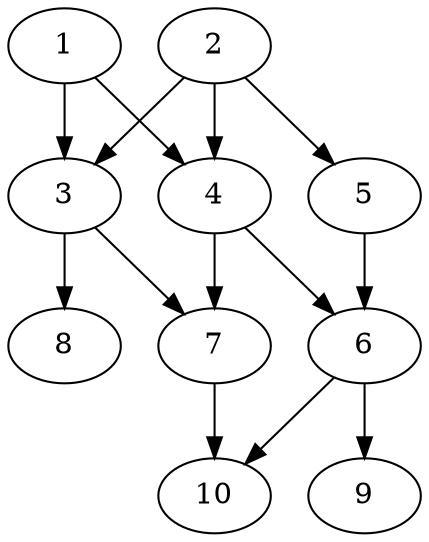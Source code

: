 // DAG automatically generated by daggen at Thu Oct  3 13:58:04 2019
// ./daggen --dot -n 10 --ccr 0.5 --fat 0.5 --regular 0.7 --density 0.7 --mindata 5242880 --maxdata 52428800 
digraph G {
  1 [size="69955584", alpha="0.07", expect_size="34977792"] 
  1 -> 3 [size ="34977792"]
  1 -> 4 [size ="34977792"]
  2 [size="19806208", alpha="0.01", expect_size="9903104"] 
  2 -> 3 [size ="9903104"]
  2 -> 4 [size ="9903104"]
  2 -> 5 [size ="9903104"]
  3 [size="69386240", alpha="0.12", expect_size="34693120"] 
  3 -> 7 [size ="34693120"]
  3 -> 8 [size ="34693120"]
  4 [size="12716032", alpha="0.16", expect_size="6358016"] 
  4 -> 6 [size ="6358016"]
  4 -> 7 [size ="6358016"]
  5 [size="19582976", alpha="0.09", expect_size="9791488"] 
  5 -> 6 [size ="9791488"]
  6 [size="101320704", alpha="0.19", expect_size="50660352"] 
  6 -> 9 [size ="50660352"]
  6 -> 10 [size ="50660352"]
  7 [size="75145216", alpha="0.06", expect_size="37572608"] 
  7 -> 10 [size ="37572608"]
  8 [size="23842816", alpha="0.07", expect_size="11921408"] 
  9 [size="30554112", alpha="0.01", expect_size="15277056"] 
  10 [size="43827200", alpha="0.16", expect_size="21913600"] 
}

